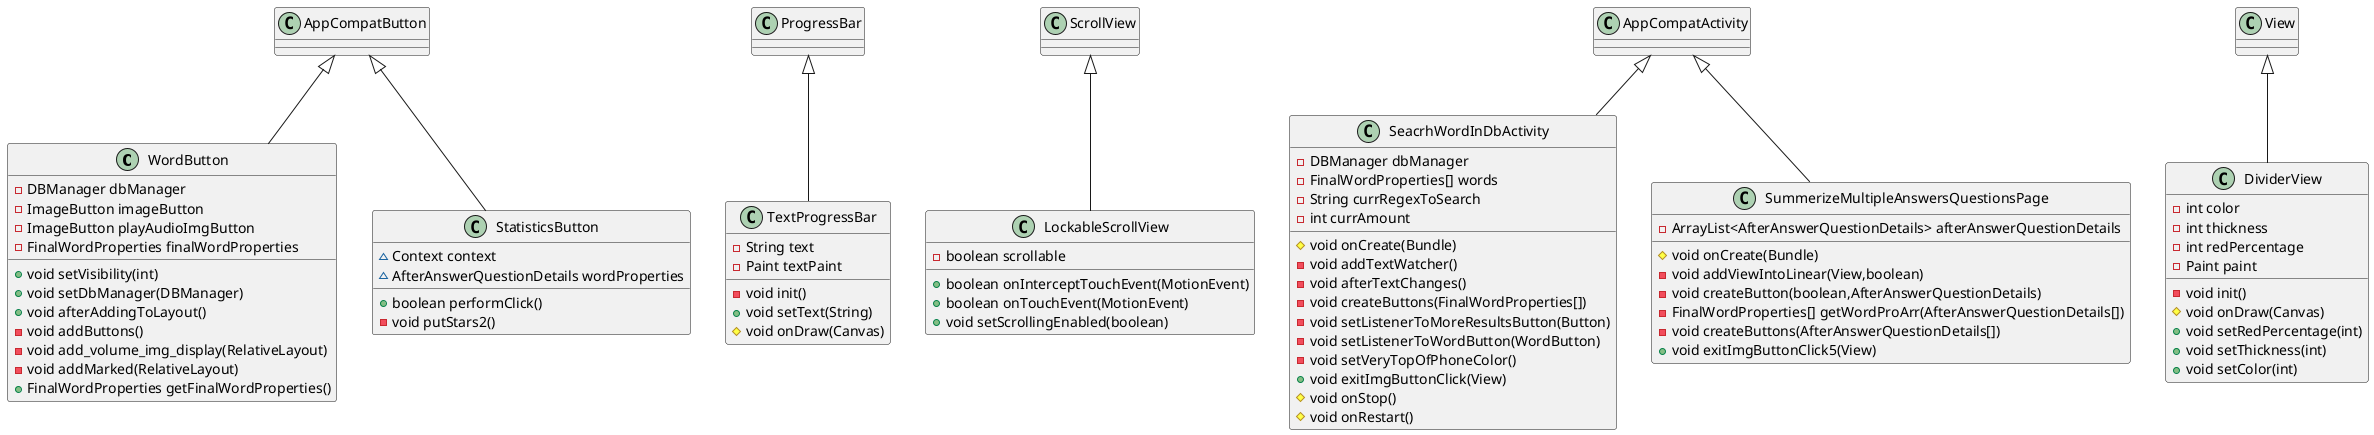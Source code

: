 @startuml
class WordButton {
- DBManager dbManager
- ImageButton imageButton
- ImageButton playAudioImgButton
- FinalWordProperties finalWordProperties
+ void setVisibility(int)
+ void setDbManager(DBManager)
+ void afterAddingToLayout()
- void addButtons()
- void add_volume_img_display(RelativeLayout)
- void addMarked(RelativeLayout)
+ FinalWordProperties getFinalWordProperties()
}


class TextProgressBar {
- String text
- Paint textPaint
- void init()
+ void setText(String)
# void onDraw(Canvas)
}


class LockableScrollView {
- boolean scrollable
+ boolean onInterceptTouchEvent(MotionEvent)
+ boolean onTouchEvent(MotionEvent)
+ void setScrollingEnabled(boolean)
}


class StatisticsButton {
~ Context context
~ AfterAnswerQuestionDetails wordProperties
+ boolean performClick()
- void putStars2()
}


class SeacrhWordInDbActivity {
- DBManager dbManager
- FinalWordProperties[] words
- String currRegexToSearch
- int currAmount
# void onCreate(Bundle)
- void addTextWatcher()
- void afterTextChanges()
- void createButtons(FinalWordProperties[])
- void setListenerToMoreResultsButton(Button)
- void setListenerToWordButton(WordButton)
- void setVeryTopOfPhoneColor()
+ void exitImgButtonClick(View)
# void onStop()
# void onRestart()
}


class DividerView {
- int color
- int thickness
- int redPercentage
- Paint paint
- void init()
# void onDraw(Canvas)
+ void setRedPercentage(int)
+ void setThickness(int)
+ void setColor(int)
}


class SummerizeMultipleAnswersQuestionsPage {
- ArrayList<AfterAnswerQuestionDetails> afterAnswerQuestionDetails
# void onCreate(Bundle)
- void addViewIntoLinear(View,boolean)
- void createButton(boolean,AfterAnswerQuestionDetails)
- FinalWordProperties[] getWordProArr(AfterAnswerQuestionDetails[])
- void createButtons(AfterAnswerQuestionDetails[])
+ void exitImgButtonClick5(View)
}




AppCompatButton <|-- WordButton
ProgressBar <|-- TextProgressBar
ScrollView <|-- LockableScrollView
AppCompatButton <|-- StatisticsButton
AppCompatActivity <|-- SeacrhWordInDbActivity
View <|-- DividerView
AppCompatActivity <|-- SummerizeMultipleAnswersQuestionsPage
@enduml